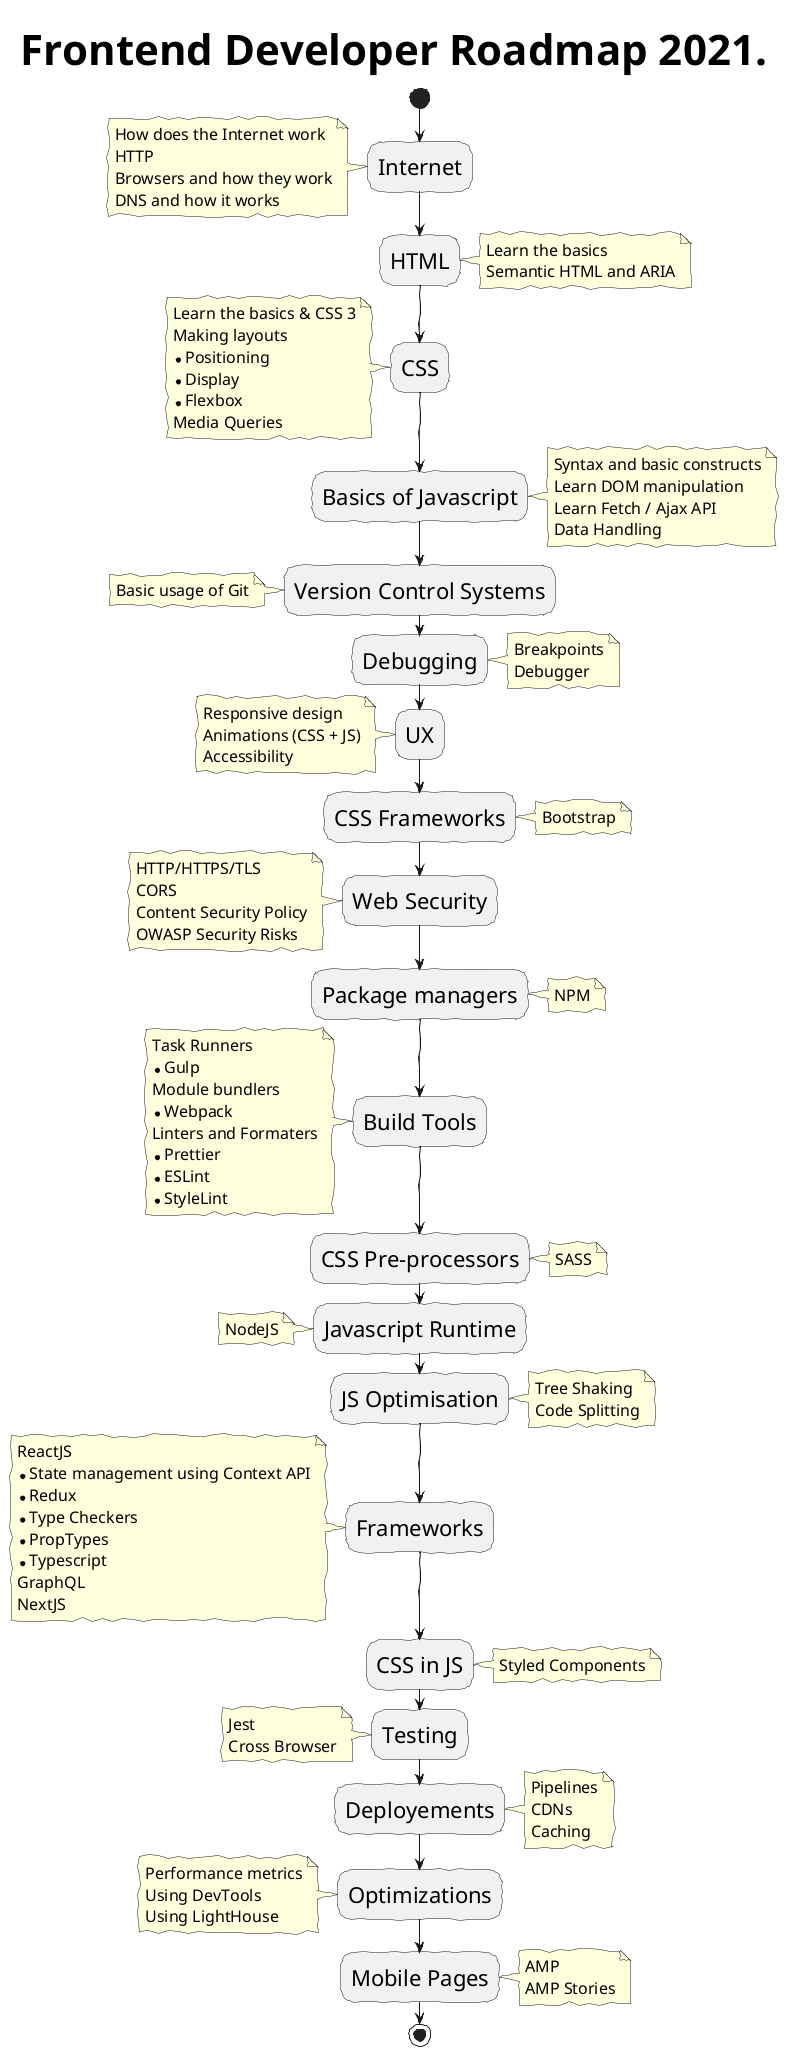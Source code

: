 @startuml
skinparam handwritten true
skinparam activityFontSize 22
skinparam noteFontSize 16
skinparam titleFontSize 42

title Frontend Developer Roadmap 2021.

start
    :Internet;
    note left
        How does the Internet work
        HTTP
        Browsers and how they work
        DNS and how it works
    end note

    :HTML;
    note right
        Learn the basics
        Semantic HTML and ARIA
    end note

    :CSS;
    note left
        Learn the basics & CSS 3
        Making layouts
        * Positioning
        * Display
        * Flexbox
        Media Queries
    end note

    :Basics of Javascript;
    note right
    Syntax and basic constructs
    Learn DOM manipulation
    Learn Fetch / Ajax API
    Data Handling
    end note


    :Version Control Systems;
    note left
    Basic usage of Git
    end note

    :Debugging;
    note right
        Breakpoints
        Debugger
    end note

    :UX;
    note left
        Responsive design
        Animations (CSS + JS)
        Accessibility
    end note

    :CSS Frameworks;
    note right
        Bootstrap
    end note

    :Web Security;
    note left
        HTTP/HTTPS/TLS
        CORS
        Content Security Policy
        OWASP Security Risks
    end note

    :Package managers;
    note right
        NPM
    end note

    :Build Tools;
    note left
        Task Runners
        * Gulp
        Module bundlers
        * Webpack
        Linters and Formaters
        * Prettier
        * ESLint
        * StyleLint
    end note

    :CSS Pre-processors;
    note right
        SASS
    end note

    :Javascript Runtime;
    note left
        NodeJS
    end note

    :JS Optimisation;
    note right
        Tree Shaking
        Code Splitting
    end note

    :Frameworks;
    note left
        ReactJS
        * State management using Context API
        * Redux
        * Type Checkers
        * PropTypes
        * Typescript
        GraphQL
        NextJS
    end note

    :CSS in JS;
    note right
        Styled Components
    end note

    :Testing;
    note left
        Jest
        Cross Browser
    end note

    :Deployements;
    note right
        Pipelines
        CDNs
        Caching
    end note

    :Optimizations;
    note left
        Performance metrics
        Using DevTools
        Using LightHouse
    end note

    :Mobile Pages;
    note right
        AMP
        AMP Stories
    end note

stop

@enduml